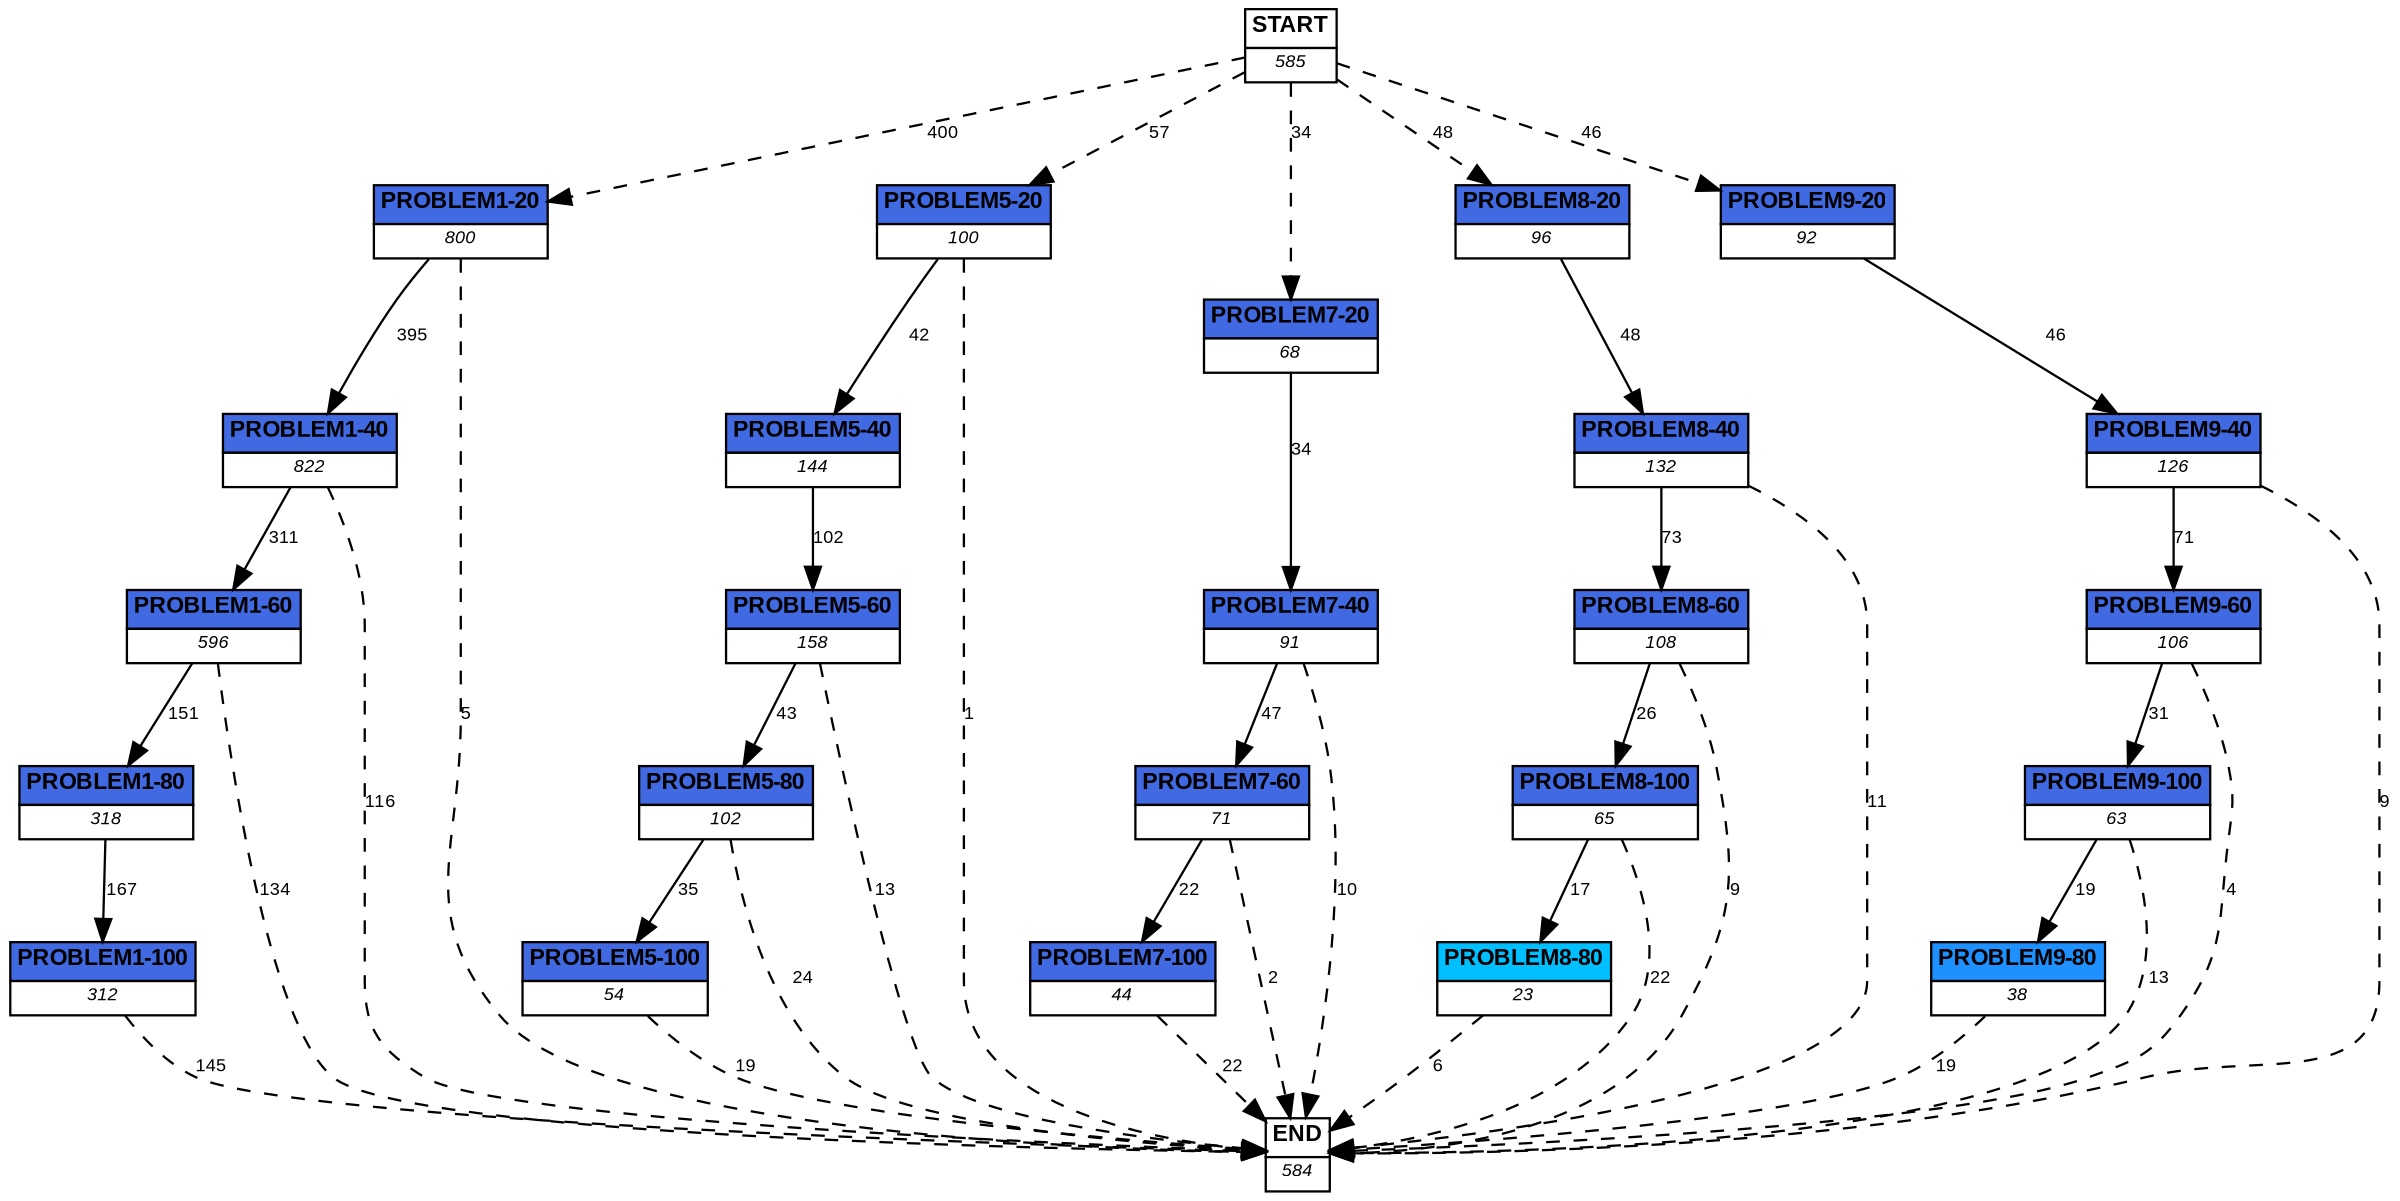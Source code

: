 digraph graphname {
	dpi = 150
	size="16,11!";
	margin = 0;
"PROBLEM1-20" [shape=plain, label=<<table border="0" cellborder="1" cellspacing="0"><tr><td bgcolor="royalblue"><FONT face="Arial" POINT-SIZE="10"><b>PROBLEM1-20</b></FONT></td></tr><tr><td bgcolor="white"><FONT face="Arial" POINT-SIZE="8"><i>800</i></FONT></td></tr></table>>]
"PROBLEM1-40" [shape=plain, label=<<table border="0" cellborder="1" cellspacing="0"><tr><td bgcolor="royalblue"><FONT face="Arial" POINT-SIZE="10"><b>PROBLEM1-40</b></FONT></td></tr><tr><td bgcolor="white"><FONT face="Arial" POINT-SIZE="8"><i>822</i></FONT></td></tr></table>>]
"PROBLEM1-60" [shape=plain, label=<<table border="0" cellborder="1" cellspacing="0"><tr><td bgcolor="royalblue"><FONT face="Arial" POINT-SIZE="10"><b>PROBLEM1-60</b></FONT></td></tr><tr><td bgcolor="white"><FONT face="Arial" POINT-SIZE="8"><i>596</i></FONT></td></tr></table>>]
"PROBLEM1-80" [shape=plain, label=<<table border="0" cellborder="1" cellspacing="0"><tr><td bgcolor="royalblue"><FONT face="Arial" POINT-SIZE="10"><b>PROBLEM1-80</b></FONT></td></tr><tr><td bgcolor="white"><FONT face="Arial" POINT-SIZE="8"><i>318</i></FONT></td></tr></table>>]
"PROBLEM1-100" [shape=plain, label=<<table border="0" cellborder="1" cellspacing="0"><tr><td bgcolor="royalblue"><FONT face="Arial" POINT-SIZE="10"><b>PROBLEM1-100</b></FONT></td></tr><tr><td bgcolor="white"><FONT face="Arial" POINT-SIZE="8"><i>312</i></FONT></td></tr></table>>]
"PROBLEM5-20" [shape=plain, label=<<table border="0" cellborder="1" cellspacing="0"><tr><td bgcolor="royalblue"><FONT face="Arial" POINT-SIZE="10"><b>PROBLEM5-20</b></FONT></td></tr><tr><td bgcolor="white"><FONT face="Arial" POINT-SIZE="8"><i>100</i></FONT></td></tr></table>>]
"PROBLEM5-40" [shape=plain, label=<<table border="0" cellborder="1" cellspacing="0"><tr><td bgcolor="royalblue"><FONT face="Arial" POINT-SIZE="10"><b>PROBLEM5-40</b></FONT></td></tr><tr><td bgcolor="white"><FONT face="Arial" POINT-SIZE="8"><i>144</i></FONT></td></tr></table>>]
"PROBLEM5-60" [shape=plain, label=<<table border="0" cellborder="1" cellspacing="0"><tr><td bgcolor="royalblue"><FONT face="Arial" POINT-SIZE="10"><b>PROBLEM5-60</b></FONT></td></tr><tr><td bgcolor="white"><FONT face="Arial" POINT-SIZE="8"><i>158</i></FONT></td></tr></table>>]
"PROBLEM5-80" [shape=plain, label=<<table border="0" cellborder="1" cellspacing="0"><tr><td bgcolor="royalblue"><FONT face="Arial" POINT-SIZE="10"><b>PROBLEM5-80</b></FONT></td></tr><tr><td bgcolor="white"><FONT face="Arial" POINT-SIZE="8"><i>102</i></FONT></td></tr></table>>]
"PROBLEM5-100" [shape=plain, label=<<table border="0" cellborder="1" cellspacing="0"><tr><td bgcolor="royalblue"><FONT face="Arial" POINT-SIZE="10"><b>PROBLEM5-100</b></FONT></td></tr><tr><td bgcolor="white"><FONT face="Arial" POINT-SIZE="8"><i>54</i></FONT></td></tr></table>>]
"PROBLEM7-20" [shape=plain, label=<<table border="0" cellborder="1" cellspacing="0"><tr><td bgcolor="royalblue"><FONT face="Arial" POINT-SIZE="10"><b>PROBLEM7-20</b></FONT></td></tr><tr><td bgcolor="white"><FONT face="Arial" POINT-SIZE="8"><i>68</i></FONT></td></tr></table>>]
"PROBLEM7-40" [shape=plain, label=<<table border="0" cellborder="1" cellspacing="0"><tr><td bgcolor="royalblue"><FONT face="Arial" POINT-SIZE="10"><b>PROBLEM7-40</b></FONT></td></tr><tr><td bgcolor="white"><FONT face="Arial" POINT-SIZE="8"><i>91</i></FONT></td></tr></table>>]
"PROBLEM7-60" [shape=plain, label=<<table border="0" cellborder="1" cellspacing="0"><tr><td bgcolor="royalblue"><FONT face="Arial" POINT-SIZE="10"><b>PROBLEM7-60</b></FONT></td></tr><tr><td bgcolor="white"><FONT face="Arial" POINT-SIZE="8"><i>71</i></FONT></td></tr></table>>]
"PROBLEM8-20" [shape=plain, label=<<table border="0" cellborder="1" cellspacing="0"><tr><td bgcolor="royalblue"><FONT face="Arial" POINT-SIZE="10"><b>PROBLEM8-20</b></FONT></td></tr><tr><td bgcolor="white"><FONT face="Arial" POINT-SIZE="8"><i>96</i></FONT></td></tr></table>>]
"PROBLEM8-40" [shape=plain, label=<<table border="0" cellborder="1" cellspacing="0"><tr><td bgcolor="royalblue"><FONT face="Arial" POINT-SIZE="10"><b>PROBLEM8-40</b></FONT></td></tr><tr><td bgcolor="white"><FONT face="Arial" POINT-SIZE="8"><i>132</i></FONT></td></tr></table>>]
"PROBLEM8-60" [shape=plain, label=<<table border="0" cellborder="1" cellspacing="0"><tr><td bgcolor="royalblue"><FONT face="Arial" POINT-SIZE="10"><b>PROBLEM8-60</b></FONT></td></tr><tr><td bgcolor="white"><FONT face="Arial" POINT-SIZE="8"><i>108</i></FONT></td></tr></table>>]
"PROBLEM8-80" [shape=plain, label=<<table border="0" cellborder="1" cellspacing="0"><tr><td bgcolor="deepskyblue"><FONT face="Arial" POINT-SIZE="10"><b>PROBLEM8-80</b></FONT></td></tr><tr><td bgcolor="white"><FONT face="Arial" POINT-SIZE="8"><i>23</i></FONT></td></tr></table>>]
"PROBLEM7-100" [shape=plain, label=<<table border="0" cellborder="1" cellspacing="0"><tr><td bgcolor="royalblue"><FONT face="Arial" POINT-SIZE="10"><b>PROBLEM7-100</b></FONT></td></tr><tr><td bgcolor="white"><FONT face="Arial" POINT-SIZE="8"><i>44</i></FONT></td></tr></table>>]
"PROBLEM9-20" [shape=plain, label=<<table border="0" cellborder="1" cellspacing="0"><tr><td bgcolor="royalblue"><FONT face="Arial" POINT-SIZE="10"><b>PROBLEM9-20</b></FONT></td></tr><tr><td bgcolor="white"><FONT face="Arial" POINT-SIZE="8"><i>92</i></FONT></td></tr></table>>]
"PROBLEM9-40" [shape=plain, label=<<table border="0" cellborder="1" cellspacing="0"><tr><td bgcolor="royalblue"><FONT face="Arial" POINT-SIZE="10"><b>PROBLEM9-40</b></FONT></td></tr><tr><td bgcolor="white"><FONT face="Arial" POINT-SIZE="8"><i>126</i></FONT></td></tr></table>>]
"PROBLEM9-60" [shape=plain, label=<<table border="0" cellborder="1" cellspacing="0"><tr><td bgcolor="royalblue"><FONT face="Arial" POINT-SIZE="10"><b>PROBLEM9-60</b></FONT></td></tr><tr><td bgcolor="white"><FONT face="Arial" POINT-SIZE="8"><i>106</i></FONT></td></tr></table>>]
"PROBLEM9-100" [shape=plain, label=<<table border="0" cellborder="1" cellspacing="0"><tr><td bgcolor="royalblue"><FONT face="Arial" POINT-SIZE="10"><b>PROBLEM9-100</b></FONT></td></tr><tr><td bgcolor="white"><FONT face="Arial" POINT-SIZE="8"><i>63</i></FONT></td></tr></table>>]
"PROBLEM8-100" [shape=plain, label=<<table border="0" cellborder="1" cellspacing="0"><tr><td bgcolor="royalblue"><FONT face="Arial" POINT-SIZE="10"><b>PROBLEM8-100</b></FONT></td></tr><tr><td bgcolor="white"><FONT face="Arial" POINT-SIZE="8"><i>65</i></FONT></td></tr></table>>]
"PROBLEM9-80" [shape=plain, label=<<table border="0" cellborder="1" cellspacing="0"><tr><td bgcolor="dodgerblue"><FONT face="Arial" POINT-SIZE="10"><b>PROBLEM9-80</b></FONT></td></tr><tr><td bgcolor="white"><FONT face="Arial" POINT-SIZE="8"><i>38</i></FONT></td></tr></table>>]
"START" [shape=plain, label=<<table border="0" cellborder="1" cellspacing="0"><tr><td bgcolor="white"><FONT face="Arial" POINT-SIZE="10"><b>START</b></FONT></td></tr><tr><td bgcolor="white"><FONT face="Arial" POINT-SIZE="8"><i>585</i></FONT></td></tr></table>>]
"END" [shape=plain, label=<<table border="0" cellborder="1" cellspacing="0"><tr><td bgcolor="white"><FONT face="Arial" POINT-SIZE="10"><b>END</b></FONT></td></tr><tr><td bgcolor="white"><FONT face="Arial" POINT-SIZE="8"><i>584</i></FONT></td></tr></table>>]
"PROBLEM1-20" -> "PROBLEM1-40" [ label ="395" labelfloat=false fontname="Arial" fontsize=8]
"PROBLEM1-20" -> "END" [ style = dashed label ="5" labelfloat=false fontname="Arial" fontsize=8]
"PROBLEM1-40" -> "PROBLEM1-60" [ label ="311" labelfloat=false fontname="Arial" fontsize=8]
"PROBLEM1-40" -> "END" [ style = dashed label ="116" labelfloat=false fontname="Arial" fontsize=8]
"PROBLEM1-60" -> "PROBLEM1-80" [ label ="151" labelfloat=false fontname="Arial" fontsize=8]
"PROBLEM1-60" -> "END" [ style = dashed label ="134" labelfloat=false fontname="Arial" fontsize=8]
"PROBLEM1-80" -> "PROBLEM1-100" [ label ="167" labelfloat=false fontname="Arial" fontsize=8]
"PROBLEM1-100" -> "END" [ style = dashed label ="145" labelfloat=false fontname="Arial" fontsize=8]
"PROBLEM5-20" -> "PROBLEM5-40" [ label ="42" labelfloat=false fontname="Arial" fontsize=8]
"PROBLEM5-20" -> "END" [ style = dashed label ="1" labelfloat=false fontname="Arial" fontsize=8]
"PROBLEM5-40" -> "PROBLEM5-60" [ label ="102" labelfloat=false fontname="Arial" fontsize=8]
"PROBLEM5-60" -> "PROBLEM5-80" [ label ="43" labelfloat=false fontname="Arial" fontsize=8]
"PROBLEM5-60" -> "END" [ style = dashed label ="13" labelfloat=false fontname="Arial" fontsize=8]
"PROBLEM5-80" -> "PROBLEM5-100" [ label ="35" labelfloat=false fontname="Arial" fontsize=8]
"PROBLEM5-80" -> "END" [ style = dashed label ="24" labelfloat=false fontname="Arial" fontsize=8]
"PROBLEM5-100" -> "END" [ style = dashed label ="19" labelfloat=false fontname="Arial" fontsize=8]
"PROBLEM7-20" -> "PROBLEM7-40" [ label ="34" labelfloat=false fontname="Arial" fontsize=8]
"PROBLEM7-40" -> "PROBLEM7-60" [ label ="47" labelfloat=false fontname="Arial" fontsize=8]
"PROBLEM7-40" -> "END" [ style = dashed label ="10" labelfloat=false fontname="Arial" fontsize=8]
"PROBLEM7-60" -> "PROBLEM7-100" [ label ="22" labelfloat=false fontname="Arial" fontsize=8]
"PROBLEM7-60" -> "END" [ style = dashed label ="2" labelfloat=false fontname="Arial" fontsize=8]
"PROBLEM8-20" -> "PROBLEM8-40" [ label ="48" labelfloat=false fontname="Arial" fontsize=8]
"PROBLEM8-40" -> "PROBLEM8-60" [ label ="73" labelfloat=false fontname="Arial" fontsize=8]
"PROBLEM8-40" -> "END" [ style = dashed label ="11" labelfloat=false fontname="Arial" fontsize=8]
"PROBLEM8-60" -> "PROBLEM8-100" [ label ="26" labelfloat=false fontname="Arial" fontsize=8]
"PROBLEM8-60" -> "END" [ style = dashed label ="9" labelfloat=false fontname="Arial" fontsize=8]
"PROBLEM8-80" -> "END" [ style = dashed label ="6" labelfloat=false fontname="Arial" fontsize=8]
"PROBLEM7-100" -> "END" [ style = dashed label ="22" labelfloat=false fontname="Arial" fontsize=8]
"PROBLEM9-20" -> "PROBLEM9-40" [ label ="46" labelfloat=false fontname="Arial" fontsize=8]
"PROBLEM9-40" -> "PROBLEM9-60" [ label ="71" labelfloat=false fontname="Arial" fontsize=8]
"PROBLEM9-40" -> "END" [ style = dashed label ="9" labelfloat=false fontname="Arial" fontsize=8]
"PROBLEM9-60" -> "PROBLEM9-100" [ label ="31" labelfloat=false fontname="Arial" fontsize=8]
"PROBLEM9-60" -> "END" [ style = dashed label ="4" labelfloat=false fontname="Arial" fontsize=8]
"PROBLEM9-100" -> "PROBLEM9-80" [ label ="19" labelfloat=false fontname="Arial" fontsize=8]
"PROBLEM9-100" -> "END" [ style = dashed label ="13" labelfloat=false fontname="Arial" fontsize=8]
"PROBLEM8-100" -> "PROBLEM8-80" [ label ="17" labelfloat=false fontname="Arial" fontsize=8]
"PROBLEM8-100" -> "END" [ style = dashed label ="22" labelfloat=false fontname="Arial" fontsize=8]
"PROBLEM9-80" -> "END" [ style = dashed label ="19" labelfloat=false fontname="Arial" fontsize=8]
"START" -> "PROBLEM1-20" [ style = dashed label ="400" labelfloat=false fontname="Arial" fontsize=8]
"START" -> "PROBLEM5-20" [ style = dashed label ="57" labelfloat=false fontname="Arial" fontsize=8]
"START" -> "PROBLEM7-20" [ style = dashed label ="34" labelfloat=false fontname="Arial" fontsize=8]
"START" -> "PROBLEM8-20" [ style = dashed label ="48" labelfloat=false fontname="Arial" fontsize=8]
"START" -> "PROBLEM9-20" [ style = dashed label ="46" labelfloat=false fontname="Arial" fontsize=8]
}